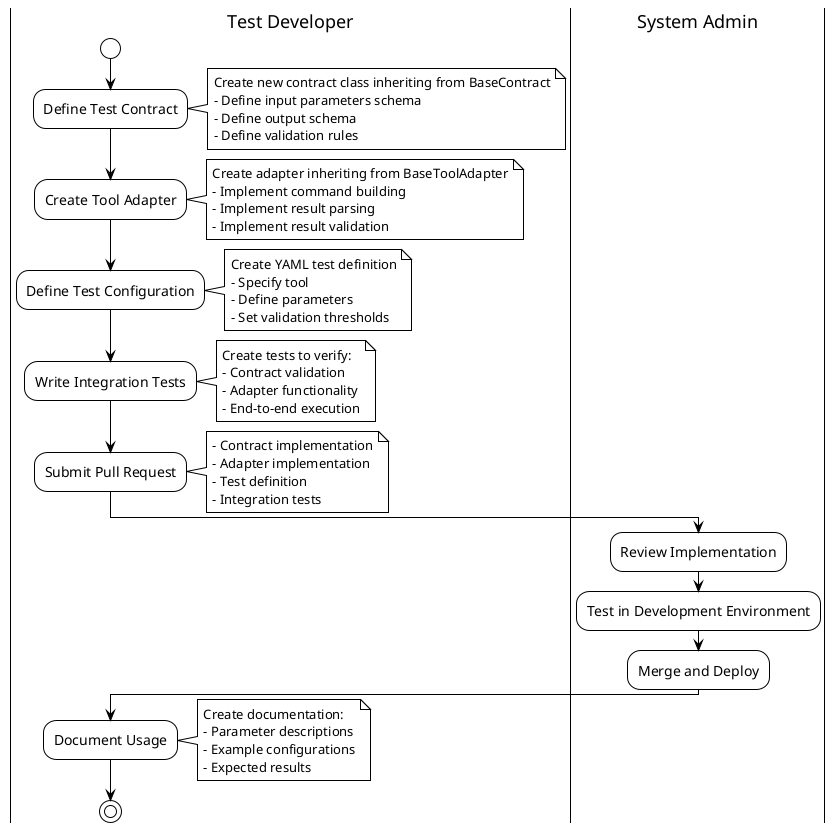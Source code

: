 @startuml Test Developer Flow
!theme plain
skinparam activityFontSize 14
|Test Developer|
start
:Define Test Contract;
note right
  Create new contract class inheriting from BaseContract
  - Define input parameters schema
  - Define output schema
  - Define validation rules
end note

:Create Tool Adapter;
note right
  Create adapter inheriting from BaseToolAdapter
  - Implement command building
  - Implement result parsing
  - Implement result validation
end note

:Define Test Configuration;
note right
  Create YAML test definition
  - Specify tool
  - Define parameters
  - Set validation thresholds
end note

:Write Integration Tests;
note right
  Create tests to verify:
  - Contract validation
  - Adapter functionality
  - End-to-end execution
end note

:Submit Pull Request;
note right
  - Contract implementation
  - Adapter implementation
  - Test definition
  - Integration tests
end note

|System Admin|
:Review Implementation;
:Test in Development Environment;
:Merge and Deploy;

|Test Developer|
:Document Usage;
note right
  Create documentation:
  - Parameter descriptions
  - Example configurations
  - Expected results
end note

stop
@enduml
